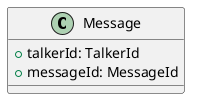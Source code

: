 @startuml class-message
class Message {
    +talkerId: TalkerId
    +messageId: MessageId
}
@enduml

@startuml class-message-dtm
Message <|-- MessageDtm

class Message {
    +talkerId: TalkerId
    +messageId: MessageId
}

class MessageDtm {
    +datum: Datum
    +subDatum?: any
    +lat: number
    +NS: string
    +lon: number
    +EW: string
    +alt: number
    +refDatum: Datum
}
' Message <|- MessageGbq
' Message <|- MessageGbs
' Message <|- MessageGga
' Message <|- MessageGll
' Message <|- MessageGlq
' Message <|- MessageGnq
' Message <|- MessageGns
' Message <|- MessageGpq

' MessageGrs -|> Message
' MessageGsa -|> Message
' MessageGst -|> Message
' MessageGsv -|> Message
' MessageRmc -|> Message
' MessageTxt -|> Message
' MessageVlw -|> Message
' MessageVtg -|> Message
' MessageZda -|> Message

' MessageDtm -- MessageGbq
' MessageGbq -- MessageGbs
' MessageGbs -- MessageGga
' MessageGga -- MessageGll
' MessageGll -- MessageGlq
' MessageGlq -- MessageGnq
' MessageGnq -- MessageGns
' MessageGns -- MessageGpq
@enduml